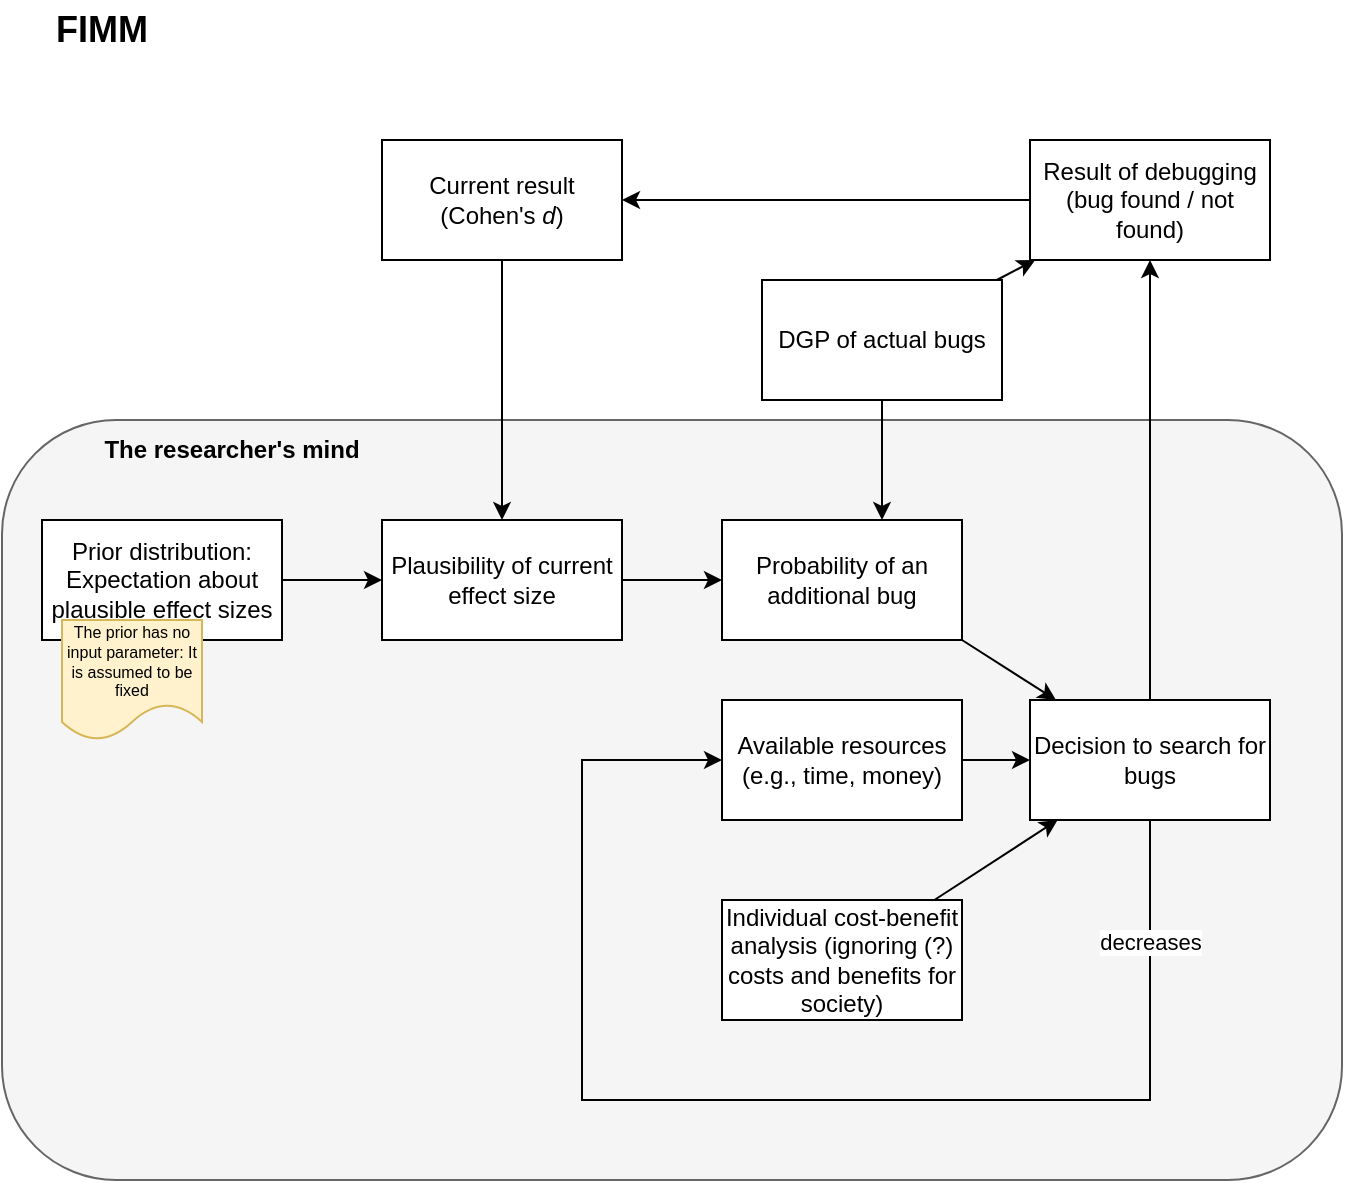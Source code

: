 <mxfile version="22.1.4" type="github">
  <diagram name="Seite-1" id="EcgJo7NvLU2FG93w8Emp">
    <mxGraphModel dx="1205" dy="1064" grid="1" gridSize="10" guides="1" tooltips="1" connect="1" arrows="1" fold="1" page="1" pageScale="1" pageWidth="827" pageHeight="1169" math="0" shadow="0">
      <root>
        <mxCell id="0" />
        <mxCell id="1" parent="0" />
        <mxCell id="76aKxamO274pQpdvTyFx-27" value="" style="group;movable=0;resizable=0;rotatable=0;deletable=0;editable=0;locked=1;connectable=0;" vertex="1" connectable="0" parent="1">
          <mxGeometry x="10" y="270" width="670" height="380" as="geometry" />
        </mxCell>
        <mxCell id="76aKxamO274pQpdvTyFx-25" value="" style="rounded=1;whiteSpace=wrap;html=1;fillColor=#f5f5f5;fontColor=#333333;strokeColor=#666666;" vertex="1" parent="76aKxamO274pQpdvTyFx-27">
          <mxGeometry width="670" height="380" as="geometry" />
        </mxCell>
        <mxCell id="76aKxamO274pQpdvTyFx-26" value="The researcher&#39;s mind" style="text;html=1;strokeColor=none;fillColor=none;align=center;verticalAlign=middle;whiteSpace=wrap;rounded=0;fontStyle=1" vertex="1" parent="76aKxamO274pQpdvTyFx-27">
          <mxGeometry x="20" width="190" height="30" as="geometry" />
        </mxCell>
        <mxCell id="76aKxamO274pQpdvTyFx-1" value="Plausibility of current effect size" style="rounded=0;whiteSpace=wrap;html=1;" vertex="1" parent="1">
          <mxGeometry x="200" y="320" width="120" height="60" as="geometry" />
        </mxCell>
        <mxCell id="76aKxamO274pQpdvTyFx-2" value="FIMM" style="text;html=1;strokeColor=none;fillColor=none;align=center;verticalAlign=middle;whiteSpace=wrap;rounded=0;fontStyle=1;fontSize=18;" vertex="1" parent="1">
          <mxGeometry x="30" y="60" width="60" height="30" as="geometry" />
        </mxCell>
        <mxCell id="76aKxamO274pQpdvTyFx-32" style="edgeStyle=orthogonalEdgeStyle;rounded=0;orthogonalLoop=1;jettySize=auto;html=1;exitX=0.5;exitY=1;exitDx=0;exitDy=0;entryX=0;entryY=0.5;entryDx=0;entryDy=0;" edge="1" parent="1" source="76aKxamO274pQpdvTyFx-4" target="76aKxamO274pQpdvTyFx-6">
          <mxGeometry relative="1" as="geometry">
            <Array as="points">
              <mxPoint x="584" y="610" />
              <mxPoint x="300" y="610" />
              <mxPoint x="300" y="440" />
            </Array>
          </mxGeometry>
        </mxCell>
        <mxCell id="76aKxamO274pQpdvTyFx-38" value="decreases" style="edgeLabel;html=1;align=center;verticalAlign=middle;resizable=0;points=[];" vertex="1" connectable="0" parent="76aKxamO274pQpdvTyFx-32">
          <mxGeometry x="-0.816" relative="1" as="geometry">
            <mxPoint as="offset" />
          </mxGeometry>
        </mxCell>
        <mxCell id="76aKxamO274pQpdvTyFx-4" value="Decision to search for bugs" style="rounded=0;whiteSpace=wrap;html=1;" vertex="1" parent="1">
          <mxGeometry x="524" y="410" width="120" height="60" as="geometry" />
        </mxCell>
        <mxCell id="76aKxamO274pQpdvTyFx-5" value="" style="endArrow=classic;html=1;rounded=0;exitX=1;exitY=1;exitDx=0;exitDy=0;" edge="1" parent="1" source="76aKxamO274pQpdvTyFx-10" target="76aKxamO274pQpdvTyFx-4">
          <mxGeometry width="50" height="50" relative="1" as="geometry">
            <mxPoint x="514" y="570" as="sourcePoint" />
            <mxPoint x="564" y="520" as="targetPoint" />
          </mxGeometry>
        </mxCell>
        <mxCell id="76aKxamO274pQpdvTyFx-6" value="Available resources (e.g., time, money)" style="rounded=0;whiteSpace=wrap;html=1;" vertex="1" parent="1">
          <mxGeometry x="370" y="410" width="120" height="60" as="geometry" />
        </mxCell>
        <mxCell id="76aKxamO274pQpdvTyFx-7" value="" style="endArrow=classic;html=1;rounded=0;" edge="1" parent="1" source="76aKxamO274pQpdvTyFx-6" target="76aKxamO274pQpdvTyFx-4">
          <mxGeometry width="50" height="50" relative="1" as="geometry">
            <mxPoint x="424" y="390" as="sourcePoint" />
            <mxPoint x="534" y="435" as="targetPoint" />
          </mxGeometry>
        </mxCell>
        <mxCell id="76aKxamO274pQpdvTyFx-8" value="Prior distribution: Expectation about plausible effect sizes" style="rounded=0;whiteSpace=wrap;html=1;" vertex="1" parent="1">
          <mxGeometry x="30" y="320" width="120" height="60" as="geometry" />
        </mxCell>
        <mxCell id="76aKxamO274pQpdvTyFx-9" value="" style="endArrow=classic;html=1;rounded=0;" edge="1" parent="1" source="76aKxamO274pQpdvTyFx-8" target="76aKxamO274pQpdvTyFx-1">
          <mxGeometry width="50" height="50" relative="1" as="geometry">
            <mxPoint x="514" y="570" as="sourcePoint" />
            <mxPoint x="564" y="520" as="targetPoint" />
          </mxGeometry>
        </mxCell>
        <mxCell id="76aKxamO274pQpdvTyFx-10" value="Probability of an additional bug" style="rounded=0;whiteSpace=wrap;html=1;" vertex="1" parent="1">
          <mxGeometry x="370" y="320" width="120" height="60" as="geometry" />
        </mxCell>
        <mxCell id="76aKxamO274pQpdvTyFx-11" value="" style="endArrow=classic;html=1;rounded=0;" edge="1" source="76aKxamO274pQpdvTyFx-1" parent="1" target="76aKxamO274pQpdvTyFx-10">
          <mxGeometry width="50" height="50" relative="1" as="geometry">
            <mxPoint x="674" y="580" as="sourcePoint" />
            <mxPoint x="684" y="435" as="targetPoint" />
          </mxGeometry>
        </mxCell>
        <mxCell id="76aKxamO274pQpdvTyFx-13" value="Individual cost-benefit analysis (ignoring (?) costs and benefits for society)" style="rounded=0;whiteSpace=wrap;html=1;" vertex="1" parent="1">
          <mxGeometry x="370" y="510" width="120" height="60" as="geometry" />
        </mxCell>
        <mxCell id="76aKxamO274pQpdvTyFx-14" value="" style="endArrow=classic;html=1;rounded=0;" edge="1" parent="1" source="76aKxamO274pQpdvTyFx-13" target="76aKxamO274pQpdvTyFx-4">
          <mxGeometry width="50" height="50" relative="1" as="geometry">
            <mxPoint x="320" y="450" as="sourcePoint" />
            <mxPoint x="370" y="400" as="targetPoint" />
          </mxGeometry>
        </mxCell>
        <mxCell id="76aKxamO274pQpdvTyFx-15" value="Result of debugging&lt;br&gt;(bug found / not found)" style="rounded=0;whiteSpace=wrap;html=1;" vertex="1" parent="1">
          <mxGeometry x="524" y="130" width="120" height="60" as="geometry" />
        </mxCell>
        <mxCell id="76aKxamO274pQpdvTyFx-16" value="" style="endArrow=classic;html=1;rounded=0;" edge="1" parent="1" source="76aKxamO274pQpdvTyFx-4" target="76aKxamO274pQpdvTyFx-15">
          <mxGeometry width="50" height="50" relative="1" as="geometry">
            <mxPoint x="510" y="610" as="sourcePoint" />
            <mxPoint x="560" y="560" as="targetPoint" />
          </mxGeometry>
        </mxCell>
        <mxCell id="76aKxamO274pQpdvTyFx-17" value="DGP of actual bugs" style="rounded=0;whiteSpace=wrap;html=1;" vertex="1" parent="1">
          <mxGeometry x="390" y="200" width="120" height="60" as="geometry" />
        </mxCell>
        <mxCell id="76aKxamO274pQpdvTyFx-18" value="" style="endArrow=classic;html=1;rounded=0;" edge="1" parent="1" source="76aKxamO274pQpdvTyFx-17" target="76aKxamO274pQpdvTyFx-15">
          <mxGeometry width="50" height="50" relative="1" as="geometry">
            <mxPoint x="510" y="710" as="sourcePoint" />
            <mxPoint x="560" y="660" as="targetPoint" />
          </mxGeometry>
        </mxCell>
        <mxCell id="76aKxamO274pQpdvTyFx-19" value="" style="endArrow=classic;html=1;rounded=0;edgeStyle=orthogonalEdgeStyle;" edge="1" parent="1" source="76aKxamO274pQpdvTyFx-15" target="76aKxamO274pQpdvTyFx-21">
          <mxGeometry width="50" height="50" relative="1" as="geometry">
            <mxPoint x="364" y="740" as="sourcePoint" />
            <mxPoint x="830" y="700" as="targetPoint" />
          </mxGeometry>
        </mxCell>
        <mxCell id="76aKxamO274pQpdvTyFx-21" value="Current result (Cohen&#39;s &lt;i&gt;d&lt;/i&gt;)" style="rounded=0;whiteSpace=wrap;html=1;" vertex="1" parent="1">
          <mxGeometry x="200" y="130" width="120" height="60" as="geometry" />
        </mxCell>
        <mxCell id="76aKxamO274pQpdvTyFx-22" value="" style="endArrow=classic;html=1;rounded=0;" edge="1" parent="1" source="76aKxamO274pQpdvTyFx-21" target="76aKxamO274pQpdvTyFx-1">
          <mxGeometry width="50" height="50" relative="1" as="geometry">
            <mxPoint x="470" y="560" as="sourcePoint" />
            <mxPoint x="520" y="510" as="targetPoint" />
          </mxGeometry>
        </mxCell>
        <mxCell id="76aKxamO274pQpdvTyFx-23" value="" style="endArrow=classic;html=1;rounded=0;edgeStyle=orthogonalEdgeStyle;" edge="1" parent="1" source="76aKxamO274pQpdvTyFx-17" target="76aKxamO274pQpdvTyFx-10">
          <mxGeometry width="50" height="50" relative="1" as="geometry">
            <mxPoint x="470" y="560" as="sourcePoint" />
            <mxPoint x="520" y="510" as="targetPoint" />
            <Array as="points">
              <mxPoint x="450" y="240" />
              <mxPoint x="450" y="240" />
            </Array>
          </mxGeometry>
        </mxCell>
        <mxCell id="76aKxamO274pQpdvTyFx-30" value="The prior has no input parameter: It is assumed to be fixed" style="shape=document;whiteSpace=wrap;html=1;boundedLbl=1;fontSize=8;fillColor=#fff2cc;strokeColor=#d6b656;" vertex="1" parent="1">
          <mxGeometry x="40" y="370" width="70" height="60" as="geometry" />
        </mxCell>
      </root>
    </mxGraphModel>
  </diagram>
</mxfile>

